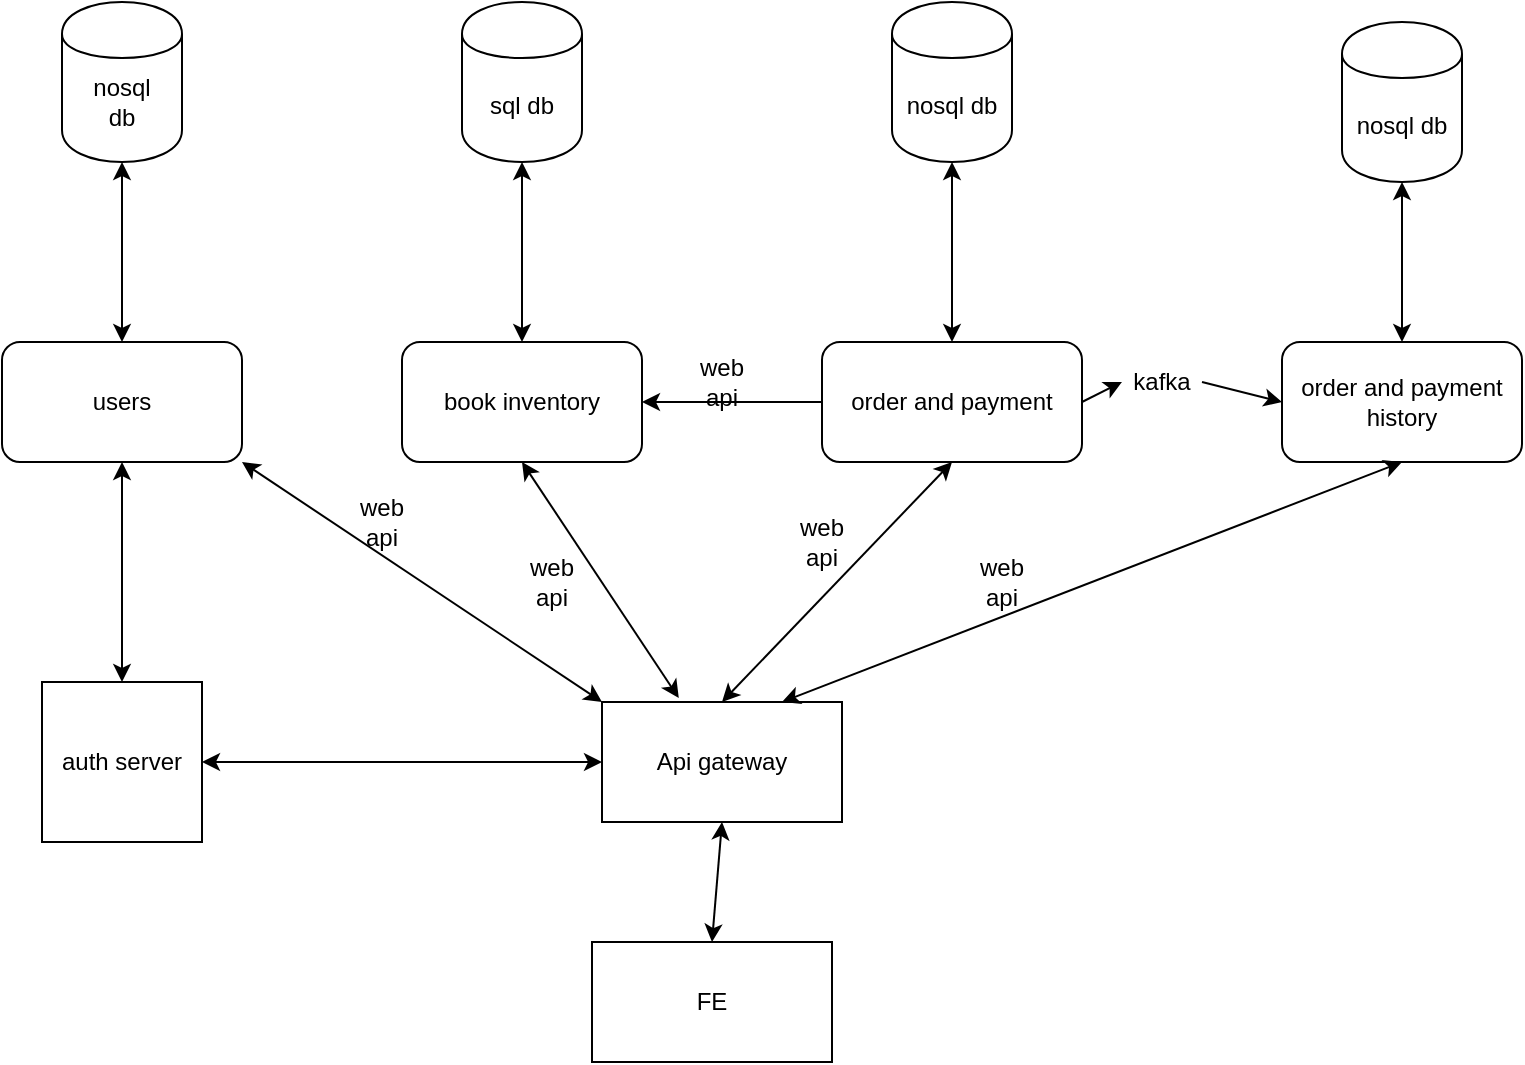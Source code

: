 <mxfile version="13.1.14" type="device"><diagram id="L1kTJP4---Wd_n4RA02A" name="Page-1"><mxGraphModel dx="960" dy="525" grid="1" gridSize="10" guides="1" tooltips="1" connect="1" arrows="1" fold="1" page="1" pageScale="1" pageWidth="850" pageHeight="1100" math="0" shadow="0"><root><mxCell id="0"/><mxCell id="1" parent="0"/><mxCell id="i1u4HnpHz9pafAx06kEn-1" value="" style="rounded=1;whiteSpace=wrap;html=1;" parent="1" vertex="1"><mxGeometry x="10" y="180" width="120" height="60" as="geometry"/></mxCell><mxCell id="i1u4HnpHz9pafAx06kEn-2" value="users" style="text;html=1;strokeColor=none;fillColor=none;align=center;verticalAlign=middle;whiteSpace=wrap;rounded=0;" parent="1" vertex="1"><mxGeometry x="50" y="200" width="40" height="20" as="geometry"/></mxCell><mxCell id="i1u4HnpHz9pafAx06kEn-3" value="order and payment" style="rounded=1;whiteSpace=wrap;html=1;" parent="1" vertex="1"><mxGeometry x="420" y="180" width="130" height="60" as="geometry"/></mxCell><mxCell id="i1u4HnpHz9pafAx06kEn-6" value="order and payment history" style="rounded=1;whiteSpace=wrap;html=1;" parent="1" vertex="1"><mxGeometry x="650" y="180" width="120" height="60" as="geometry"/></mxCell><mxCell id="i1u4HnpHz9pafAx06kEn-8" value="book inventory" style="rounded=1;whiteSpace=wrap;html=1;" parent="1" vertex="1"><mxGeometry x="210" y="180" width="120" height="60" as="geometry"/></mxCell><mxCell id="i1u4HnpHz9pafAx06kEn-19" value="" style="shape=cylinder;whiteSpace=wrap;html=1;boundedLbl=1;backgroundOutline=1;" parent="1" vertex="1"><mxGeometry x="40" y="10" width="60" height="80" as="geometry"/></mxCell><mxCell id="i1u4HnpHz9pafAx06kEn-20" value="sql db" style="shape=cylinder;whiteSpace=wrap;html=1;boundedLbl=1;backgroundOutline=1;" parent="1" vertex="1"><mxGeometry x="240" y="10" width="60" height="80" as="geometry"/></mxCell><mxCell id="i1u4HnpHz9pafAx06kEn-22" value="nosql db" style="shape=cylinder;whiteSpace=wrap;html=1;boundedLbl=1;backgroundOutline=1;" parent="1" vertex="1"><mxGeometry x="455" y="10" width="60" height="80" as="geometry"/></mxCell><mxCell id="i1u4HnpHz9pafAx06kEn-24" value="nosql db" style="shape=cylinder;whiteSpace=wrap;html=1;boundedLbl=1;backgroundOutline=1;" parent="1" vertex="1"><mxGeometry x="680" y="20" width="60" height="80" as="geometry"/></mxCell><mxCell id="i1u4HnpHz9pafAx06kEn-26" value="nosql db" style="text;html=1;strokeColor=none;fillColor=none;align=center;verticalAlign=middle;whiteSpace=wrap;rounded=0;" parent="1" vertex="1"><mxGeometry x="50" y="50" width="40" height="20" as="geometry"/></mxCell><mxCell id="i1u4HnpHz9pafAx06kEn-30" value="" style="endArrow=classic;startArrow=classic;html=1;entryX=0.5;entryY=1;entryDx=0;entryDy=0;exitX=0.5;exitY=0;exitDx=0;exitDy=0;" parent="1" source="i1u4HnpHz9pafAx06kEn-1" target="i1u4HnpHz9pafAx06kEn-19" edge="1"><mxGeometry width="50" height="50" relative="1" as="geometry"><mxPoint x="400" y="320" as="sourcePoint"/><mxPoint x="450" y="270" as="targetPoint"/><Array as="points"/></mxGeometry></mxCell><mxCell id="i1u4HnpHz9pafAx06kEn-31" value="" style="endArrow=classic;startArrow=classic;html=1;entryX=0.5;entryY=1;entryDx=0;entryDy=0;" parent="1" source="i1u4HnpHz9pafAx06kEn-8" target="i1u4HnpHz9pafAx06kEn-20" edge="1"><mxGeometry width="50" height="50" relative="1" as="geometry"><mxPoint x="400" y="320" as="sourcePoint"/><mxPoint x="450" y="270" as="targetPoint"/></mxGeometry></mxCell><mxCell id="i1u4HnpHz9pafAx06kEn-32" value="" style="endArrow=classic;startArrow=classic;html=1;entryX=0.5;entryY=1;entryDx=0;entryDy=0;exitX=0.5;exitY=0;exitDx=0;exitDy=0;" parent="1" source="i1u4HnpHz9pafAx06kEn-3" target="i1u4HnpHz9pafAx06kEn-22" edge="1"><mxGeometry width="50" height="50" relative="1" as="geometry"><mxPoint x="400" y="320" as="sourcePoint"/><mxPoint x="450" y="270" as="targetPoint"/></mxGeometry></mxCell><mxCell id="i1u4HnpHz9pafAx06kEn-33" value="" style="endArrow=classic;startArrow=classic;html=1;entryX=0.5;entryY=1;entryDx=0;entryDy=0;exitX=0.5;exitY=0;exitDx=0;exitDy=0;" parent="1" source="i1u4HnpHz9pafAx06kEn-6" target="i1u4HnpHz9pafAx06kEn-24" edge="1"><mxGeometry width="50" height="50" relative="1" as="geometry"><mxPoint x="400" y="320" as="sourcePoint"/><mxPoint x="450" y="270" as="targetPoint"/></mxGeometry></mxCell><mxCell id="i1u4HnpHz9pafAx06kEn-34" value="Api gateway" style="rounded=0;whiteSpace=wrap;html=1;" parent="1" vertex="1"><mxGeometry x="310" y="360" width="120" height="60" as="geometry"/></mxCell><mxCell id="i1u4HnpHz9pafAx06kEn-35" value="" style="endArrow=classic;startArrow=classic;html=1;exitX=0.75;exitY=0;exitDx=0;exitDy=0;entryX=0.5;entryY=1;entryDx=0;entryDy=0;" parent="1" source="i1u4HnpHz9pafAx06kEn-34" target="i1u4HnpHz9pafAx06kEn-6" edge="1"><mxGeometry width="50" height="50" relative="1" as="geometry"><mxPoint x="400" y="320" as="sourcePoint"/><mxPoint x="450" y="270" as="targetPoint"/></mxGeometry></mxCell><mxCell id="i1u4HnpHz9pafAx06kEn-36" value="" style="endArrow=classic;startArrow=classic;html=1;exitX=0.5;exitY=0;exitDx=0;exitDy=0;entryX=0.5;entryY=1;entryDx=0;entryDy=0;" parent="1" source="i1u4HnpHz9pafAx06kEn-34" target="i1u4HnpHz9pafAx06kEn-3" edge="1"><mxGeometry width="50" height="50" relative="1" as="geometry"><mxPoint x="400" y="320" as="sourcePoint"/><mxPoint x="450" y="270" as="targetPoint"/></mxGeometry></mxCell><mxCell id="i1u4HnpHz9pafAx06kEn-37" value="" style="endArrow=classic;startArrow=classic;html=1;exitX=0.32;exitY=-0.033;exitDx=0;exitDy=0;exitPerimeter=0;entryX=0.5;entryY=1;entryDx=0;entryDy=0;" parent="1" source="i1u4HnpHz9pafAx06kEn-34" target="i1u4HnpHz9pafAx06kEn-8" edge="1"><mxGeometry width="50" height="50" relative="1" as="geometry"><mxPoint x="400" y="320" as="sourcePoint"/><mxPoint x="450" y="270" as="targetPoint"/></mxGeometry></mxCell><mxCell id="i1u4HnpHz9pafAx06kEn-39" value="" style="endArrow=classic;html=1;entryX=0;entryY=0.5;entryDx=0;entryDy=0;exitX=1;exitY=0.5;exitDx=0;exitDy=0;" parent="1" source="i1u4HnpHz9pafAx06kEn-40" target="i1u4HnpHz9pafAx06kEn-6" edge="1"><mxGeometry width="50" height="50" relative="1" as="geometry"><mxPoint x="400" y="320" as="sourcePoint"/><mxPoint x="450" y="270" as="targetPoint"/></mxGeometry></mxCell><mxCell id="i1u4HnpHz9pafAx06kEn-40" value="kafka" style="text;html=1;strokeColor=none;fillColor=none;align=center;verticalAlign=middle;whiteSpace=wrap;rounded=0;" parent="1" vertex="1"><mxGeometry x="570" y="190" width="40" height="20" as="geometry"/></mxCell><mxCell id="i1u4HnpHz9pafAx06kEn-41" value="" style="endArrow=classic;html=1;entryX=0;entryY=0.5;entryDx=0;entryDy=0;exitX=1;exitY=0.5;exitDx=0;exitDy=0;" parent="1" source="i1u4HnpHz9pafAx06kEn-3" target="i1u4HnpHz9pafAx06kEn-40" edge="1"><mxGeometry width="50" height="50" relative="1" as="geometry"><mxPoint x="550" y="210" as="sourcePoint"/><mxPoint x="650" y="210" as="targetPoint"/></mxGeometry></mxCell><mxCell id="i1u4HnpHz9pafAx06kEn-43" value="web api" style="text;html=1;strokeColor=none;fillColor=none;align=center;verticalAlign=middle;whiteSpace=wrap;rounded=0;" parent="1" vertex="1"><mxGeometry x="350" y="190" width="40" height="20" as="geometry"/></mxCell><mxCell id="i1u4HnpHz9pafAx06kEn-44" value="FE" style="rounded=0;whiteSpace=wrap;html=1;" parent="1" vertex="1"><mxGeometry x="305" y="480" width="120" height="60" as="geometry"/></mxCell><mxCell id="i1u4HnpHz9pafAx06kEn-45" value="" style="endArrow=classic;startArrow=classic;html=1;exitX=0.5;exitY=0;exitDx=0;exitDy=0;entryX=0.5;entryY=1;entryDx=0;entryDy=0;" parent="1" source="i1u4HnpHz9pafAx06kEn-44" target="i1u4HnpHz9pafAx06kEn-34" edge="1"><mxGeometry width="50" height="50" relative="1" as="geometry"><mxPoint x="400" y="320" as="sourcePoint"/><mxPoint x="450" y="270" as="targetPoint"/></mxGeometry></mxCell><mxCell id="i1u4HnpHz9pafAx06kEn-47" value="" style="endArrow=classic;html=1;exitX=0;exitY=0.5;exitDx=0;exitDy=0;entryX=1;entryY=0.5;entryDx=0;entryDy=0;" parent="1" source="i1u4HnpHz9pafAx06kEn-3" target="i1u4HnpHz9pafAx06kEn-8" edge="1"><mxGeometry width="50" height="50" relative="1" as="geometry"><mxPoint x="400" y="300" as="sourcePoint"/><mxPoint x="450" y="250" as="targetPoint"/></mxGeometry></mxCell><mxCell id="i1u4HnpHz9pafAx06kEn-49" value="web api" style="text;html=1;strokeColor=none;fillColor=none;align=center;verticalAlign=middle;whiteSpace=wrap;rounded=0;" parent="1" vertex="1"><mxGeometry x="400" y="270" width="40" height="20" as="geometry"/></mxCell><mxCell id="i1u4HnpHz9pafAx06kEn-52" value="web api" style="text;html=1;strokeColor=none;fillColor=none;align=center;verticalAlign=middle;whiteSpace=wrap;rounded=0;" parent="1" vertex="1"><mxGeometry x="265" y="290" width="40" height="20" as="geometry"/></mxCell><mxCell id="i1u4HnpHz9pafAx06kEn-54" value="web api" style="text;html=1;strokeColor=none;fillColor=none;align=center;verticalAlign=middle;whiteSpace=wrap;rounded=0;" parent="1" vertex="1"><mxGeometry x="180" y="260" width="40" height="20" as="geometry"/></mxCell><mxCell id="i1u4HnpHz9pafAx06kEn-55" value="web api" style="text;html=1;strokeColor=none;fillColor=none;align=center;verticalAlign=middle;whiteSpace=wrap;rounded=0;" parent="1" vertex="1"><mxGeometry x="490" y="290" width="40" height="20" as="geometry"/></mxCell><mxCell id="YRys7LBqewoD1VThFihE-2" value="auth server" style="whiteSpace=wrap;html=1;aspect=fixed;" parent="1" vertex="1"><mxGeometry x="30" y="350" width="80" height="80" as="geometry"/></mxCell><mxCell id="YRys7LBqewoD1VThFihE-3" value="" style="endArrow=classic;startArrow=classic;html=1;exitX=0.5;exitY=0;exitDx=0;exitDy=0;entryX=0.5;entryY=1;entryDx=0;entryDy=0;" parent="1" source="YRys7LBqewoD1VThFihE-2" target="i1u4HnpHz9pafAx06kEn-1" edge="1"><mxGeometry width="50" height="50" relative="1" as="geometry"><mxPoint x="400" y="300" as="sourcePoint"/><mxPoint x="450" y="250" as="targetPoint"/></mxGeometry></mxCell><mxCell id="YRys7LBqewoD1VThFihE-4" value="" style="endArrow=classic;startArrow=classic;html=1;exitX=1;exitY=0.5;exitDx=0;exitDy=0;entryX=0;entryY=0.5;entryDx=0;entryDy=0;" parent="1" source="YRys7LBqewoD1VThFihE-2" target="i1u4HnpHz9pafAx06kEn-34" edge="1"><mxGeometry width="50" height="50" relative="1" as="geometry"><mxPoint x="400" y="300" as="sourcePoint"/><mxPoint x="450" y="250" as="targetPoint"/></mxGeometry></mxCell><mxCell id="YRys7LBqewoD1VThFihE-5" value="" style="endArrow=classic;startArrow=classic;html=1;exitX=0;exitY=0;exitDx=0;exitDy=0;entryX=1;entryY=1;entryDx=0;entryDy=0;" parent="1" source="i1u4HnpHz9pafAx06kEn-34" target="i1u4HnpHz9pafAx06kEn-1" edge="1"><mxGeometry width="50" height="50" relative="1" as="geometry"><mxPoint x="400" y="300" as="sourcePoint"/><mxPoint x="450" y="250" as="targetPoint"/></mxGeometry></mxCell></root></mxGraphModel></diagram></mxfile>